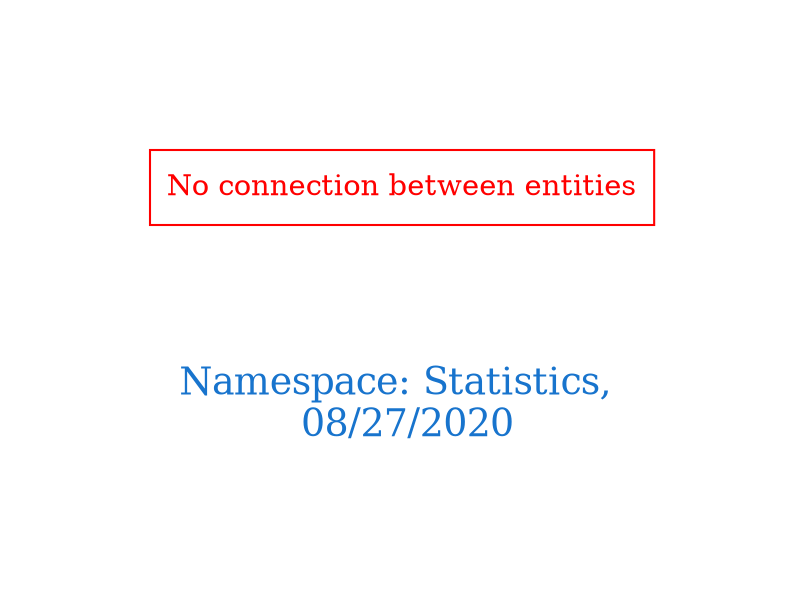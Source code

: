 digraph OGIT_ontology {
 graph [ rankdir= LR,pad=1 
fontsize = 18,
fontcolor= dodgerblue3,label = "\n\n\nNamespace: Statistics, \n 08/27/2020"];
node[shape=polygon];
edge [  color="gray81"];

"No connection between entities" [fontcolor = "red",color="red", shape="polygon"]
}
